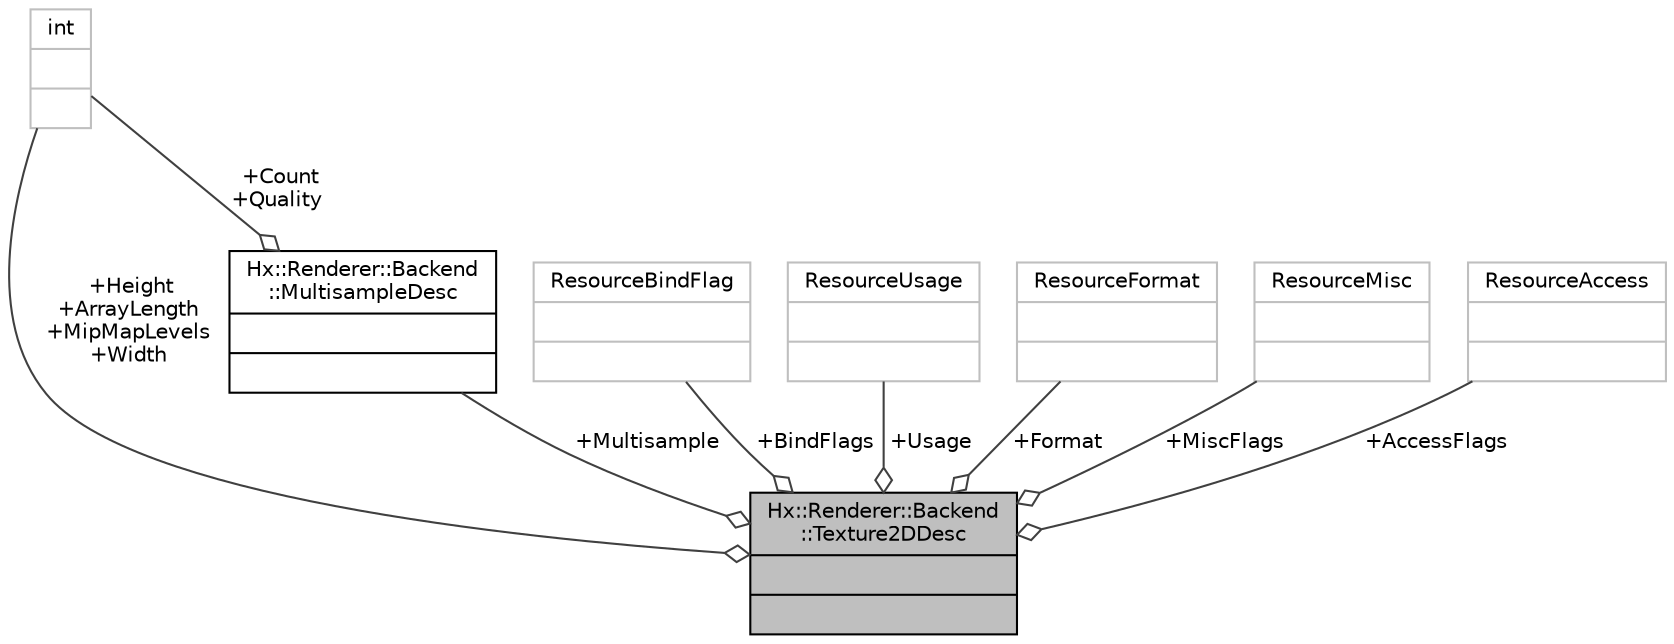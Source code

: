 digraph "Hx::Renderer::Backend::Texture2DDesc"
{
  edge [fontname="Helvetica",fontsize="10",labelfontname="Helvetica",labelfontsize="10"];
  node [fontname="Helvetica",fontsize="10",shape=record];
  Node1 [label="{Hx::Renderer::Backend\l::Texture2DDesc\n||}",height=0.2,width=0.4,color="black", fillcolor="grey75", style="filled", fontcolor="black"];
  Node2 -> Node1 [color="grey25",fontsize="10",style="solid",label=" +Multisample" ,arrowhead="odiamond",fontname="Helvetica"];
  Node2 [label="{Hx::Renderer::Backend\l::MultisampleDesc\n||}",height=0.2,width=0.4,color="black", fillcolor="white", style="filled",URL="$structHx_1_1Renderer_1_1Backend_1_1MultisampleDesc.html"];
  Node3 -> Node2 [color="grey25",fontsize="10",style="solid",label=" +Count\n+Quality" ,arrowhead="odiamond",fontname="Helvetica"];
  Node3 [label="{int\n||}",height=0.2,width=0.4,color="grey75", fillcolor="white", style="filled"];
  Node4 -> Node1 [color="grey25",fontsize="10",style="solid",label=" +BindFlags" ,arrowhead="odiamond",fontname="Helvetica"];
  Node4 [label="{ResourceBindFlag\n||}",height=0.2,width=0.4,color="grey75", fillcolor="white", style="filled"];
  Node5 -> Node1 [color="grey25",fontsize="10",style="solid",label=" +Usage" ,arrowhead="odiamond",fontname="Helvetica"];
  Node5 [label="{ResourceUsage\n||}",height=0.2,width=0.4,color="grey75", fillcolor="white", style="filled"];
  Node6 -> Node1 [color="grey25",fontsize="10",style="solid",label=" +Format" ,arrowhead="odiamond",fontname="Helvetica"];
  Node6 [label="{ResourceFormat\n||}",height=0.2,width=0.4,color="grey75", fillcolor="white", style="filled"];
  Node3 -> Node1 [color="grey25",fontsize="10",style="solid",label=" +Height\n+ArrayLength\n+MipMapLevels\n+Width" ,arrowhead="odiamond",fontname="Helvetica"];
  Node7 -> Node1 [color="grey25",fontsize="10",style="solid",label=" +MiscFlags" ,arrowhead="odiamond",fontname="Helvetica"];
  Node7 [label="{ResourceMisc\n||}",height=0.2,width=0.4,color="grey75", fillcolor="white", style="filled"];
  Node8 -> Node1 [color="grey25",fontsize="10",style="solid",label=" +AccessFlags" ,arrowhead="odiamond",fontname="Helvetica"];
  Node8 [label="{ResourceAccess\n||}",height=0.2,width=0.4,color="grey75", fillcolor="white", style="filled"];
}
